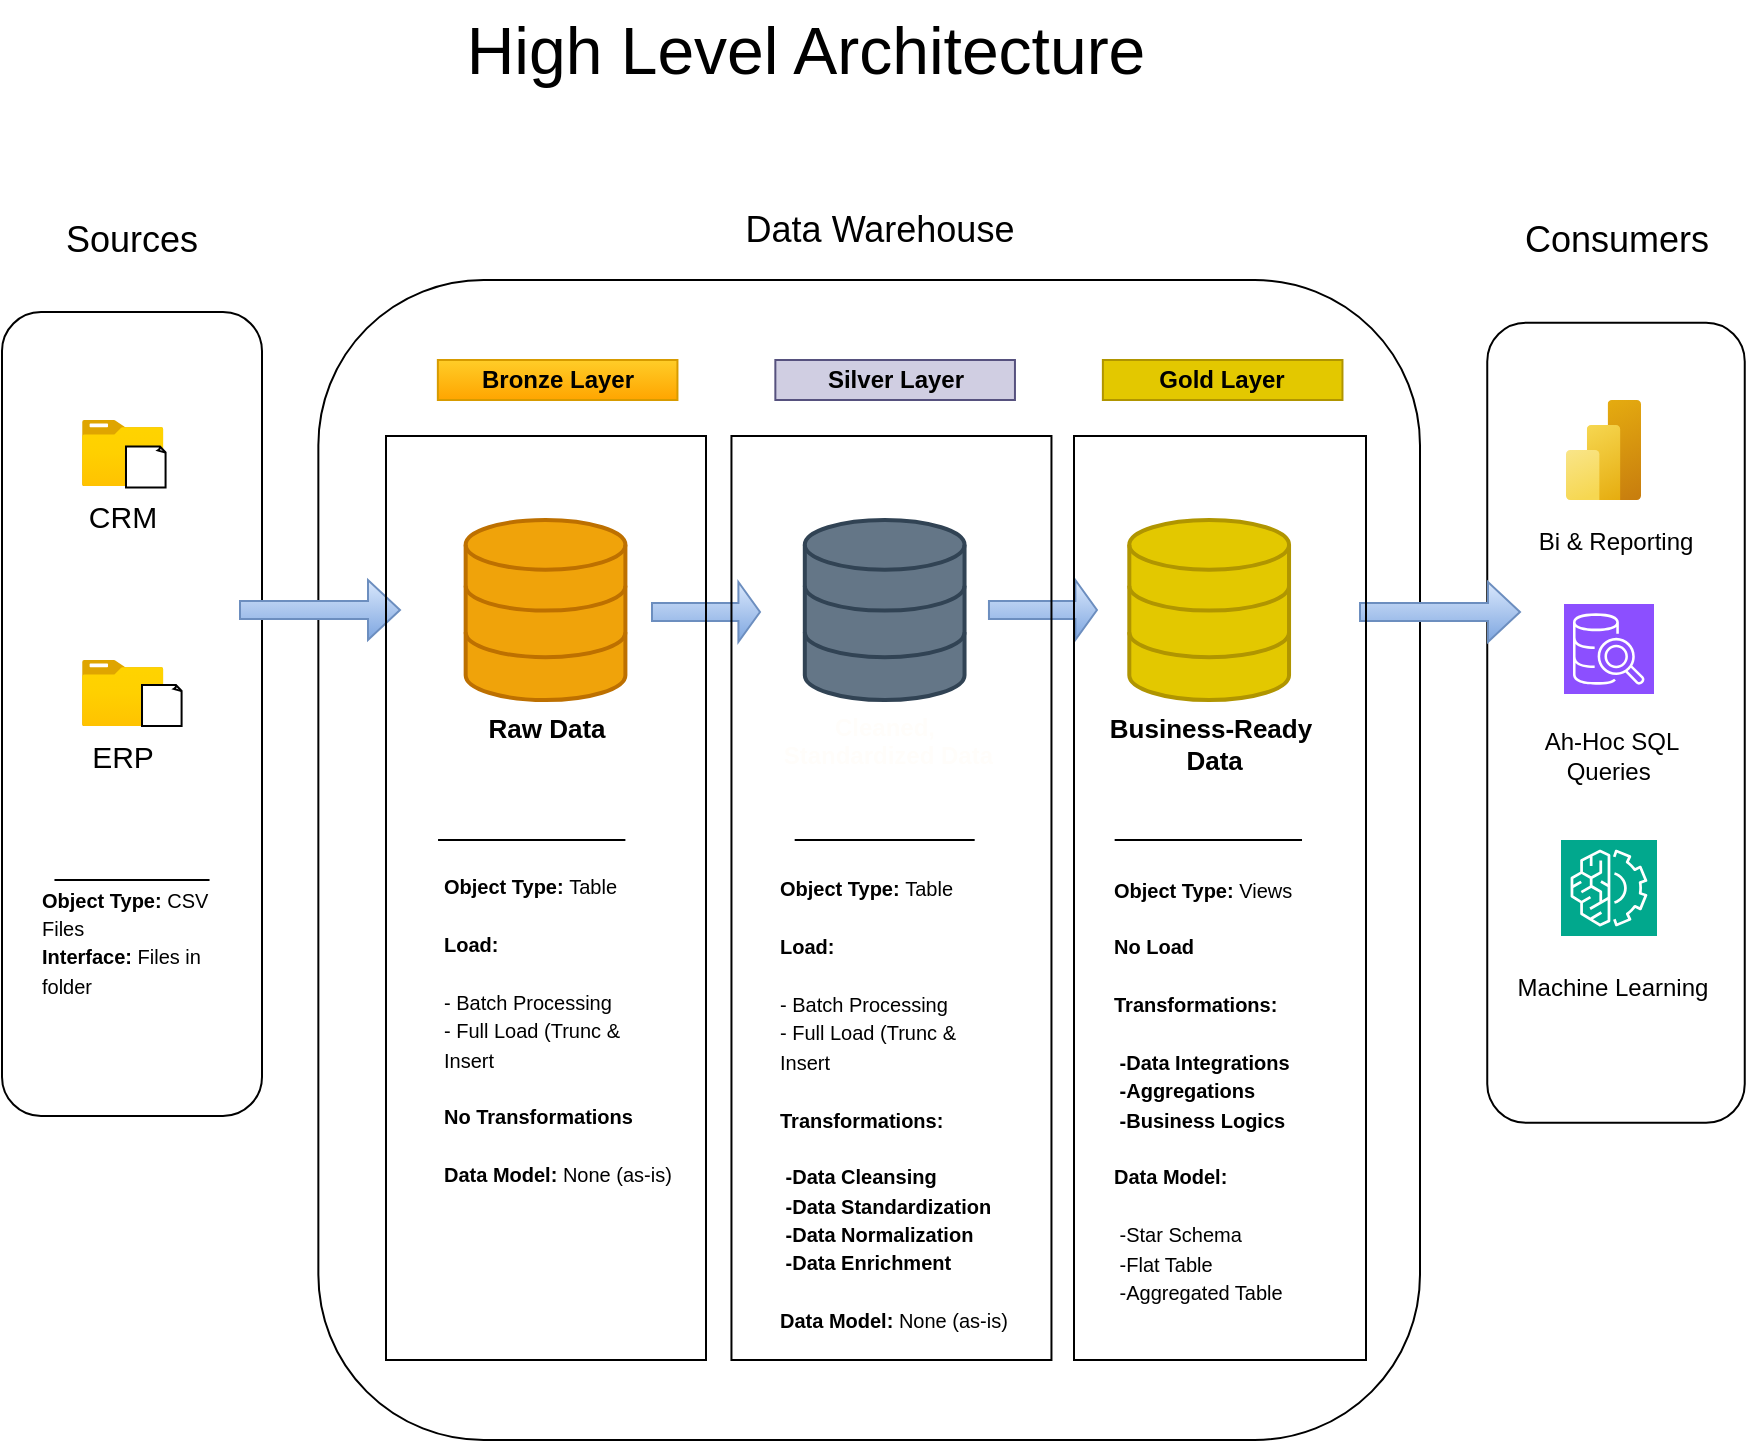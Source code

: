 <mxfile version="28.2.8">
  <diagram name="Page-1" id="K36HcLxeXxF1V2xAlrT7">
    <mxGraphModel dx="2038" dy="648" grid="1" gridSize="10" guides="1" tooltips="1" connect="1" arrows="1" fold="1" page="1" pageScale="1" pageWidth="850" pageHeight="1100" math="0" shadow="0">
      <root>
        <mxCell id="0" />
        <mxCell id="1" parent="0" />
        <mxCell id="r08MEwhrAs-lnxYzfDme-1" value="&lt;font style=&quot;font-size: 33px;&quot;&gt;High Level Architecture&lt;/font&gt;" style="text;html=1;whiteSpace=wrap;strokeColor=none;fillColor=none;align=center;verticalAlign=middle;rounded=0;" parent="1" vertex="1">
          <mxGeometry x="120" y="30" width="400" height="50" as="geometry" />
        </mxCell>
        <mxCell id="Gq1TnJl-iR2hiTpKuQ-t-11" value="" style="rounded=1;whiteSpace=wrap;html=1;rotation=-90;" parent="1" vertex="1">
          <mxGeometry x="525" y="327" width="400" height="128.75" as="geometry" />
        </mxCell>
        <mxCell id="Gq1TnJl-iR2hiTpKuQ-t-12" value="&lt;font style=&quot;font-size: 18px;&quot;&gt;Consumers&lt;/font&gt;" style="rounded=1;whiteSpace=wrap;html=1;strokeColor=none;" parent="1" vertex="1">
          <mxGeometry x="672.5" y="130" width="105" height="40" as="geometry" />
        </mxCell>
        <mxCell id="Gq1TnJl-iR2hiTpKuQ-t-59" value="" style="group" parent="1" vertex="1" connectable="0">
          <mxGeometry x="-73" y="130" width="257" height="435" as="geometry" />
        </mxCell>
        <mxCell id="Gq1TnJl-iR2hiTpKuQ-t-61" value="" style="group" parent="Gq1TnJl-iR2hiTpKuQ-t-59" vertex="1" connectable="0">
          <mxGeometry width="257" height="435" as="geometry" />
        </mxCell>
        <mxCell id="Gq1TnJl-iR2hiTpKuQ-t-5" value="&lt;font style=&quot;font-size: 18px;&quot;&gt;Sources&lt;/font&gt;" style="rounded=1;whiteSpace=wrap;html=1;strokeColor=none;" parent="Gq1TnJl-iR2hiTpKuQ-t-61" vertex="1">
          <mxGeometry x="17.231" width="77.538" height="40" as="geometry" />
        </mxCell>
        <mxCell id="Gq1TnJl-iR2hiTpKuQ-t-56" value="" style="group" parent="Gq1TnJl-iR2hiTpKuQ-t-61" vertex="1" connectable="0">
          <mxGeometry y="45" width="257" height="390" as="geometry" />
        </mxCell>
        <mxCell id="Gq1TnJl-iR2hiTpKuQ-t-3" value="" style="rounded=1;whiteSpace=wrap;html=1;rotation=-90;" parent="Gq1TnJl-iR2hiTpKuQ-t-56" vertex="1">
          <mxGeometry x="-145" y="147" width="402" height="130" as="geometry" />
        </mxCell>
        <mxCell id="Gq1TnJl-iR2hiTpKuQ-t-45" value="" style="group" parent="Gq1TnJl-iR2hiTpKuQ-t-56" vertex="1" connectable="0">
          <mxGeometry x="31.007" y="65" width="49.994" height="167.091" as="geometry" />
        </mxCell>
        <mxCell id="Gq1TnJl-iR2hiTpKuQ-t-30" value="" style="group" parent="Gq1TnJl-iR2hiTpKuQ-t-45" vertex="1" connectable="0">
          <mxGeometry width="49.994" height="47.091" as="geometry" />
        </mxCell>
        <mxCell id="Gq1TnJl-iR2hiTpKuQ-t-24" value="&lt;font style=&quot;font-size: 15px;&quot;&gt;CRM&lt;/font&gt;" style="image;aspect=fixed;html=1;points=[];align=center;fontSize=12;image=img/lib/azure2/general/Folder_Blank.svg;" parent="Gq1TnJl-iR2hiTpKuQ-t-30" vertex="1">
          <mxGeometry width="40.714" height="33.041" as="geometry" />
        </mxCell>
        <mxCell id="Gq1TnJl-iR2hiTpKuQ-t-25" value="" style="whiteSpace=wrap;html=1;shape=mxgraph.basic.document" parent="Gq1TnJl-iR2hiTpKuQ-t-30" vertex="1">
          <mxGeometry x="21.99" y="13.31" width="19.99" height="20.48" as="geometry" />
        </mxCell>
        <mxCell id="Gq1TnJl-iR2hiTpKuQ-t-39" value="" style="group" parent="Gq1TnJl-iR2hiTpKuQ-t-45" vertex="1" connectable="0">
          <mxGeometry y="120" width="49.994" height="47.091" as="geometry" />
        </mxCell>
        <mxCell id="Gq1TnJl-iR2hiTpKuQ-t-40" value="&lt;font style=&quot;font-size: 15px;&quot;&gt;ERP&lt;/font&gt;" style="image;aspect=fixed;html=1;points=[];align=center;fontSize=12;image=img/lib/azure2/general/Folder_Blank.svg;" parent="Gq1TnJl-iR2hiTpKuQ-t-39" vertex="1">
          <mxGeometry width="40.714" height="33.041" as="geometry" />
        </mxCell>
        <mxCell id="Gq1TnJl-iR2hiTpKuQ-t-41" value="" style="whiteSpace=wrap;html=1;shape=mxgraph.basic.document" parent="Gq1TnJl-iR2hiTpKuQ-t-39" vertex="1">
          <mxGeometry x="30" y="12.56" width="19.99" height="20.48" as="geometry" />
        </mxCell>
        <mxCell id="Gq1TnJl-iR2hiTpKuQ-t-50" value="" style="endArrow=none;html=1;rounded=0;" parent="Gq1TnJl-iR2hiTpKuQ-t-56" edge="1">
          <mxGeometry width="50" height="50" relative="1" as="geometry">
            <mxPoint x="17.231" y="295" as="sourcePoint" />
            <mxPoint x="94.769" y="295" as="targetPoint" />
          </mxGeometry>
        </mxCell>
        <mxCell id="Gq1TnJl-iR2hiTpKuQ-t-51" value="&lt;font style=&quot;font-size: 10px;&quot;&gt;&lt;b style=&quot;&quot;&gt;Object Type:&lt;/b&gt; CSV Files&lt;/font&gt;&lt;div&gt;&lt;span style=&quot;background-color: transparent; color: light-dark(rgb(0, 0, 0), rgb(255, 255, 255));&quot;&gt;&lt;font style=&quot;font-size: 10px;&quot;&gt;&lt;b&gt;Interface:&lt;/b&gt; Files in folder&lt;/font&gt;&lt;/span&gt;&lt;/div&gt;&lt;div&gt;&lt;br&gt;&lt;/div&gt;" style="rounded=0;whiteSpace=wrap;html=1;align=left;strokeColor=none;" parent="Gq1TnJl-iR2hiTpKuQ-t-56" vertex="1">
          <mxGeometry x="8.612" y="313" width="90.944" height="40" as="geometry" />
        </mxCell>
        <mxCell id="Gq1TnJl-iR2hiTpKuQ-t-63" value="" style="shape=singleArrow;whiteSpace=wrap;html=1;fillColor=#dae8fc;strokeColor=#6c8ebf;gradientColor=#7ea6e0;" parent="1" vertex="1">
          <mxGeometry x="326" y="321" width="54" height="30" as="geometry" />
        </mxCell>
        <mxCell id="Gq1TnJl-iR2hiTpKuQ-t-8" value="&lt;font style=&quot;font-size: 18px;&quot;&gt;Data Warehouse&lt;/font&gt;" style="rounded=1;whiteSpace=wrap;html=1;strokeColor=none;" parent="1" vertex="1">
          <mxGeometry x="277.135" y="130" width="159.733" height="30" as="geometry" />
        </mxCell>
        <mxCell id="Gq1TnJl-iR2hiTpKuQ-t-18" value="" style="rounded=0;whiteSpace=wrap;html=1;" parent="1" vertex="1">
          <mxGeometry x="200.82" y="250" width="143.9" height="460" as="geometry" />
        </mxCell>
        <mxCell id="Gq1TnJl-iR2hiTpKuQ-t-20" value="" style="rounded=0;whiteSpace=wrap;html=1;" parent="1" vertex="1">
          <mxGeometry x="374.68" y="250" width="135.33" height="460" as="geometry" />
        </mxCell>
        <mxCell id="Gq1TnJl-iR2hiTpKuQ-t-7" value="" style="rounded=1;whiteSpace=wrap;html=1;" parent="1" vertex="1">
          <mxGeometry x="76.18" y="170" width="550.82" height="580" as="geometry" />
        </mxCell>
        <mxCell id="Gq1TnJl-iR2hiTpKuQ-t-13" value="&lt;b&gt;Bronze Layer&lt;/b&gt;" style="rounded=0;whiteSpace=wrap;html=1;fillColor=#ffcd28;strokeColor=#d79b00;gradientColor=#ffa500;" parent="1" vertex="1">
          <mxGeometry x="135.925" y="210" width="119.8" height="20" as="geometry" />
        </mxCell>
        <mxCell id="Gq1TnJl-iR2hiTpKuQ-t-19" value="&lt;b&gt;Silver Layer&lt;/b&gt;" style="rounded=0;whiteSpace=wrap;html=1;fillColor=#d0cee2;strokeColor=#56517e;" parent="1" vertex="1">
          <mxGeometry x="304.675" y="210" width="119.8" height="20" as="geometry" />
        </mxCell>
        <mxCell id="Gq1TnJl-iR2hiTpKuQ-t-21" value="&lt;b&gt;Gold Layer&lt;/b&gt;" style="rounded=0;whiteSpace=wrap;html=1;fillColor=#e3c800;strokeColor=#B09500;fontColor=#000000;" parent="1" vertex="1">
          <mxGeometry x="468.434" y="210" width="119.8" height="20" as="geometry" />
        </mxCell>
        <mxCell id="Gq1TnJl-iR2hiTpKuQ-t-22" value="" style="rounded=0;whiteSpace=wrap;html=1;strokeColor=none;" parent="1" vertex="1">
          <mxGeometry x="457" y="250" width="129.18" height="460" as="geometry" />
        </mxCell>
        <mxCell id="Gq1TnJl-iR2hiTpKuQ-t-52" value="&lt;b&gt;&lt;font style=&quot;font-size: 13px;&quot;&gt;Raw Data&lt;/font&gt;&lt;/b&gt;" style="html=1;verticalLabelPosition=bottom;align=center;labelBackgroundColor=#ffffff;verticalAlign=top;strokeWidth=2;strokeColor=#BD7000;shadow=0;dashed=0;shape=mxgraph.ios7.icons.data;fillColor=#f0a30a;fontColor=#000000;" parent="1" vertex="1">
          <mxGeometry x="149.832" y="290" width="79.867" height="90" as="geometry" />
        </mxCell>
        <mxCell id="Gq1TnJl-iR2hiTpKuQ-t-53" value="&lt;font style=&quot;color: light-dark(rgb(255, 253, 250), rgb(255, 255, 255));&quot;&gt;&lt;b style=&quot;&quot;&gt;Cleaned,&lt;/b&gt;&lt;/font&gt;&lt;div&gt;&lt;font style=&quot;color: light-dark(rgb(255, 253, 250), rgb(255, 255, 255));&quot;&gt;&lt;b style=&quot;&quot;&gt;&amp;nbsp;Standardized Data&lt;/b&gt;&lt;/font&gt;&lt;/div&gt;" style="html=1;verticalLabelPosition=bottom;align=center;labelBackgroundColor=#ffffff;verticalAlign=top;strokeWidth=2;strokeColor=#314354;shadow=0;dashed=0;shape=mxgraph.ios7.icons.data;fillColor=#647687;fontColor=#ffffff;" parent="1" vertex="1">
          <mxGeometry x="319.405" y="290" width="79.867" height="90" as="geometry" />
        </mxCell>
        <mxCell id="Gq1TnJl-iR2hiTpKuQ-t-54" value="&lt;font style=&quot;font-size: 13px;&quot;&gt;&lt;b&gt;Business-Ready&lt;/b&gt;&lt;/font&gt;&lt;div&gt;&lt;font style=&quot;font-size: 13px;&quot;&gt;&lt;b&gt;&amp;nbsp;Data&lt;/b&gt;&lt;/font&gt;&lt;/div&gt;" style="html=1;verticalLabelPosition=bottom;align=center;labelBackgroundColor=#ffffff;verticalAlign=top;strokeWidth=2;strokeColor=#B09500;shadow=0;dashed=0;shape=mxgraph.ios7.icons.data;fillColor=#e3c800;fontColor=#000000;" parent="1" vertex="1">
          <mxGeometry x="481.652" y="290" width="79.867" height="90" as="geometry" />
        </mxCell>
        <mxCell id="Gq1TnJl-iR2hiTpKuQ-t-72" value="" style="endArrow=none;html=1;rounded=0;" parent="1" edge="1">
          <mxGeometry width="50" height="50" relative="1" as="geometry">
            <mxPoint x="136.024" y="450" as="sourcePoint" />
            <mxPoint x="229.697" y="450" as="targetPoint" />
          </mxGeometry>
        </mxCell>
        <mxCell id="F63ZGUxROzA7jD6wJChK-16" value="&lt;font style=&quot;font-size: 10px;&quot;&gt;&lt;b style=&quot;&quot;&gt;Object Type:&lt;/b&gt;&amp;nbsp;Table&lt;/font&gt;&lt;div&gt;&lt;font style=&quot;font-size: 10px;&quot;&gt;&lt;br&gt;&lt;/font&gt;&lt;div&gt;&lt;span style=&quot;background-color: transparent; color: light-dark(rgb(0, 0, 0), rgb(255, 255, 255));&quot;&gt;&lt;font style=&quot;font-size: 10px;&quot;&gt;&lt;b&gt;Load:&lt;/b&gt;&amp;nbsp;&lt;/font&gt;&lt;/span&gt;&lt;/div&gt;&lt;div&gt;&lt;span style=&quot;background-color: transparent; color: light-dark(rgb(0, 0, 0), rgb(255, 255, 255));&quot;&gt;&lt;font style=&quot;font-size: 10px;&quot;&gt;&lt;br&gt;&lt;/font&gt;&lt;/span&gt;&lt;/div&gt;&lt;div&gt;&lt;span style=&quot;background-color: transparent; color: light-dark(rgb(0, 0, 0), rgb(255, 255, 255));&quot;&gt;&lt;font style=&quot;font-size: 10px;&quot;&gt;- Batch Processing&lt;/font&gt;&lt;/span&gt;&lt;/div&gt;&lt;div&gt;&lt;span style=&quot;background-color: transparent; color: light-dark(rgb(0, 0, 0), rgb(255, 255, 255));&quot;&gt;&lt;font style=&quot;font-size: 10px;&quot;&gt;- Full Load (Trunc &amp;amp;&amp;nbsp; &amp;nbsp; &amp;nbsp; Insert&lt;/font&gt;&lt;/span&gt;&lt;/div&gt;&lt;div&gt;&lt;span style=&quot;background-color: transparent; color: light-dark(rgb(0, 0, 0), rgb(255, 255, 255));&quot;&gt;&lt;font style=&quot;font-size: 10px;&quot;&gt;&lt;br&gt;&lt;/font&gt;&lt;/span&gt;&lt;/div&gt;&lt;div&gt;&lt;span style=&quot;background-color: transparent; color: light-dark(rgb(0, 0, 0), rgb(255, 255, 255));&quot;&gt;&lt;font style=&quot;font-size: 10px;&quot;&gt;&lt;b&gt;No Transformations&lt;/b&gt;&lt;/font&gt;&lt;/span&gt;&lt;/div&gt;&lt;div&gt;&lt;font style=&quot;font-size: 10px;&quot;&gt;&lt;br style=&quot;&quot;&gt;&lt;/font&gt;&lt;/div&gt;&lt;/div&gt;&lt;div&gt;&lt;font style=&quot;font-size: 10px;&quot;&gt;&lt;b&gt;Data Model:&lt;/b&gt; None (as-is)&lt;/font&gt;&lt;/div&gt;" style="rounded=0;whiteSpace=wrap;html=1;strokeColor=none;align=left;" vertex="1" parent="1">
          <mxGeometry x="137" y="460" width="116.86" height="170" as="geometry" />
        </mxCell>
        <mxCell id="Gq1TnJl-iR2hiTpKuQ-t-64" value="" style="shape=singleArrow;whiteSpace=wrap;html=1;fillColor=#dae8fc;strokeColor=#6c8ebf;gradientColor=#7ea6e0;" parent="1" vertex="1">
          <mxGeometry x="411.48" y="320" width="54" height="30" as="geometry" />
        </mxCell>
        <mxCell id="F63ZGUxROzA7jD6wJChK-20" value="&lt;font style=&quot;font-size: 10px;&quot;&gt;&lt;b style=&quot;&quot;&gt;Object Type:&lt;/b&gt;&amp;nbsp;Table&lt;/font&gt;&lt;div&gt;&lt;font style=&quot;font-size: 10px;&quot;&gt;&lt;br&gt;&lt;/font&gt;&lt;div&gt;&lt;span style=&quot;background-color: transparent; color: light-dark(rgb(0, 0, 0), rgb(255, 255, 255));&quot;&gt;&lt;font style=&quot;font-size: 10px;&quot;&gt;&lt;b&gt;Load:&lt;/b&gt;&amp;nbsp;&lt;/font&gt;&lt;/span&gt;&lt;/div&gt;&lt;div&gt;&lt;span style=&quot;background-color: transparent; color: light-dark(rgb(0, 0, 0), rgb(255, 255, 255));&quot;&gt;&lt;font style=&quot;font-size: 10px;&quot;&gt;&lt;br&gt;&lt;/font&gt;&lt;/span&gt;&lt;/div&gt;&lt;div&gt;&lt;span style=&quot;background-color: transparent; color: light-dark(rgb(0, 0, 0), rgb(255, 255, 255));&quot;&gt;&lt;font style=&quot;font-size: 10px;&quot;&gt;- Batch Processing&lt;/font&gt;&lt;/span&gt;&lt;/div&gt;&lt;div&gt;&lt;span style=&quot;background-color: transparent; color: light-dark(rgb(0, 0, 0), rgb(255, 255, 255));&quot;&gt;&lt;font style=&quot;font-size: 10px;&quot;&gt;- Full Load (Trunc &amp;amp;&amp;nbsp; &amp;nbsp; &amp;nbsp; Insert&lt;/font&gt;&lt;/span&gt;&lt;/div&gt;&lt;div&gt;&lt;b style=&quot;font-size: 10px; background-color: transparent; color: light-dark(rgb(0, 0, 0), rgb(255, 255, 255));&quot;&gt;&lt;br&gt;&lt;/b&gt;&lt;/div&gt;&lt;div&gt;&lt;b style=&quot;font-size: 10px; background-color: transparent; color: light-dark(rgb(0, 0, 0), rgb(255, 255, 255));&quot;&gt;Transformations:&amp;nbsp;&lt;/b&gt;&lt;/div&gt;&lt;div&gt;&lt;b style=&quot;font-size: 10px; background-color: transparent; color: light-dark(rgb(0, 0, 0), rgb(255, 255, 255));&quot;&gt;&lt;br&gt;&lt;/b&gt;&lt;/div&gt;&lt;div&gt;&lt;b style=&quot;font-size: 10px; background-color: transparent; color: light-dark(rgb(0, 0, 0), rgb(255, 255, 255));&quot;&gt;&amp;nbsp;-Data Cleansing&lt;/b&gt;&lt;/div&gt;&lt;div&gt;&lt;b style=&quot;font-size: 10px; background-color: transparent; color: light-dark(rgb(0, 0, 0), rgb(255, 255, 255));&quot;&gt;&amp;nbsp;-Data Standardization&lt;/b&gt;&lt;/div&gt;&lt;div&gt;&lt;b style=&quot;font-size: 10px; background-color: transparent; color: light-dark(rgb(0, 0, 0), rgb(255, 255, 255));&quot;&gt;&amp;nbsp;-Data Normalization&lt;/b&gt;&lt;/div&gt;&lt;div&gt;&lt;span style=&quot;font-size: 10px;&quot;&gt;&lt;b&gt;&amp;nbsp;-Data Enrichment&lt;/b&gt;&lt;/span&gt;&lt;/div&gt;&lt;div&gt;&lt;font style=&quot;font-size: 10px;&quot;&gt;&lt;br style=&quot;&quot;&gt;&lt;/font&gt;&lt;/div&gt;&lt;/div&gt;&lt;div&gt;&lt;font style=&quot;font-size: 10px;&quot;&gt;&lt;b&gt;Data Model:&lt;/b&gt; None (as-is)&lt;/font&gt;&lt;/div&gt;" style="rounded=0;whiteSpace=wrap;html=1;strokeColor=none;align=left;" vertex="1" parent="1">
          <mxGeometry x="305" y="462" width="120" height="240" as="geometry" />
        </mxCell>
        <mxCell id="F63ZGUxROzA7jD6wJChK-21" value="&lt;font style=&quot;font-size: 10px;&quot;&gt;&lt;b style=&quot;&quot;&gt;Object Type:&lt;/b&gt;&amp;nbsp;Views&lt;/font&gt;&lt;div&gt;&lt;font style=&quot;font-size: 10px;&quot;&gt;&lt;br&gt;&lt;/font&gt;&lt;div&gt;&lt;span style=&quot;font-size: 10px;&quot;&gt;&lt;b&gt;No Load&lt;/b&gt;&lt;/span&gt;&lt;/div&gt;&lt;div&gt;&lt;span style=&quot;background-color: transparent; color: light-dark(rgb(0, 0, 0), rgb(255, 255, 255));&quot;&gt;&lt;font style=&quot;font-size: 10px;&quot;&gt;&lt;br&gt;&lt;/font&gt;&lt;/span&gt;&lt;/div&gt;&lt;div&gt;&lt;b style=&quot;font-size: 10px; background-color: transparent; color: light-dark(rgb(0, 0, 0), rgb(255, 255, 255));&quot;&gt;Transformations:&amp;nbsp;&lt;/b&gt;&lt;/div&gt;&lt;div&gt;&lt;b style=&quot;font-size: 10px; background-color: transparent; color: light-dark(rgb(0, 0, 0), rgb(255, 255, 255));&quot;&gt;&lt;br&gt;&lt;/b&gt;&lt;/div&gt;&lt;div&gt;&lt;b style=&quot;font-size: 10px; background-color: transparent; color: light-dark(rgb(0, 0, 0), rgb(255, 255, 255));&quot;&gt;&amp;nbsp;-Data Integrations&lt;/b&gt;&lt;/div&gt;&lt;div&gt;&lt;b style=&quot;font-size: 10px; background-color: transparent; color: light-dark(rgb(0, 0, 0), rgb(255, 255, 255));&quot;&gt;&amp;nbsp;-Aggregations&lt;/b&gt;&lt;/div&gt;&lt;div&gt;&lt;b style=&quot;font-size: 10px; background-color: transparent; color: light-dark(rgb(0, 0, 0), rgb(255, 255, 255));&quot;&gt;&amp;nbsp;-Business Logics&lt;/b&gt;&lt;/div&gt;&lt;div&gt;&lt;font style=&quot;font-size: 10px;&quot;&gt;&lt;br style=&quot;&quot;&gt;&lt;/font&gt;&lt;/div&gt;&lt;/div&gt;&lt;div&gt;&lt;font style=&quot;font-size: 10px;&quot;&gt;&lt;b&gt;Data Model:&lt;/b&gt;&amp;nbsp;&lt;/font&gt;&lt;/div&gt;&lt;div&gt;&lt;font style=&quot;font-size: 10px;&quot;&gt;&amp;nbsp;&lt;/font&gt;&lt;/div&gt;&lt;div&gt;&lt;font style=&quot;font-size: 10px;&quot;&gt;&amp;nbsp;-Star Schema&lt;/font&gt;&lt;/div&gt;&lt;div&gt;&lt;font style=&quot;font-size: 10px;&quot;&gt;&amp;nbsp;-Flat Table&lt;/font&gt;&lt;/div&gt;&lt;div&gt;&lt;font style=&quot;font-size: 10px;&quot;&gt;&amp;nbsp;-Aggregated Table&lt;/font&gt;&lt;/div&gt;" style="rounded=0;whiteSpace=wrap;html=1;strokeColor=none;align=left;" vertex="1" parent="1">
          <mxGeometry x="472.48" y="460" width="99.52" height="230" as="geometry" />
        </mxCell>
        <mxCell id="Gq1TnJl-iR2hiTpKuQ-t-76" value="" style="endArrow=none;html=1;rounded=0;" parent="1" edge="1">
          <mxGeometry width="50" height="50" relative="1" as="geometry">
            <mxPoint x="314.34" y="450" as="sourcePoint" />
            <mxPoint x="404.34" y="450" as="targetPoint" />
          </mxGeometry>
        </mxCell>
        <mxCell id="Gq1TnJl-iR2hiTpKuQ-t-62" value="" style="shape=singleArrow;whiteSpace=wrap;html=1;fillColor=#dae8fc;strokeColor=#6c8ebf;gradientColor=#7ea6e0;" parent="1" vertex="1">
          <mxGeometry x="37" y="320" width="80" height="30" as="geometry" />
        </mxCell>
        <mxCell id="F63ZGUxROzA7jD6wJChK-24" value="" style="shape=singleArrow;whiteSpace=wrap;html=1;fillColor=#dae8fc;strokeColor=#6c8ebf;gradientColor=#7ea6e0;" vertex="1" parent="1">
          <mxGeometry x="243" y="321" width="54" height="30" as="geometry" />
        </mxCell>
        <mxCell id="F63ZGUxROzA7jD6wJChK-25" value="" style="shape=singleArrow;whiteSpace=wrap;html=1;fillColor=#dae8fc;strokeColor=#6c8ebf;gradientColor=#7ea6e0;" vertex="1" parent="1">
          <mxGeometry x="597" y="321" width="80" height="30" as="geometry" />
        </mxCell>
        <mxCell id="F63ZGUxROzA7jD6wJChK-27" value="" style="endArrow=none;html=1;rounded=0;" edge="1" parent="1">
          <mxGeometry width="50" height="50" relative="1" as="geometry">
            <mxPoint x="474.33" y="450" as="sourcePoint" />
            <mxPoint x="568.003" y="450" as="targetPoint" />
          </mxGeometry>
        </mxCell>
        <mxCell id="F63ZGUxROzA7jD6wJChK-34" value="" style="image;aspect=fixed;html=1;points=[];align=center;fontSize=12;image=img/lib/azure2/analytics/Power_BI_Embedded.svg;" vertex="1" parent="1">
          <mxGeometry x="700" y="230" width="37.5" height="50" as="geometry" />
        </mxCell>
        <mxCell id="F63ZGUxROzA7jD6wJChK-35" value="Bi &amp;amp; Reporting" style="rounded=0;whiteSpace=wrap;html=1;strokeColor=none;" vertex="1" parent="1">
          <mxGeometry x="665" y="286" width="120" height="30" as="geometry" />
        </mxCell>
        <mxCell id="F63ZGUxROzA7jD6wJChK-36" value="" style="rounded=0;whiteSpace=wrap;html=1;fillColor=none;" vertex="1" parent="1">
          <mxGeometry x="110" y="248" width="160" height="462" as="geometry" />
        </mxCell>
        <mxCell id="F63ZGUxROzA7jD6wJChK-37" value="" style="rounded=0;whiteSpace=wrap;html=1;fillColor=none;" vertex="1" parent="1">
          <mxGeometry x="282.73" y="248" width="160" height="462" as="geometry" />
        </mxCell>
        <mxCell id="F63ZGUxROzA7jD6wJChK-39" value="" style="rounded=0;whiteSpace=wrap;html=1;fillColor=none;" vertex="1" parent="1">
          <mxGeometry x="454" y="248" width="146" height="462" as="geometry" />
        </mxCell>
        <mxCell id="F63ZGUxROzA7jD6wJChK-40" value="" style="sketch=0;points=[[0,0,0],[0.25,0,0],[0.5,0,0],[0.75,0,0],[1,0,0],[0,1,0],[0.25,1,0],[0.5,1,0],[0.75,1,0],[1,1,0],[0,0.25,0],[0,0.5,0],[0,0.75,0],[1,0.25,0],[1,0.5,0],[1,0.75,0]];outlineConnect=0;fontColor=#232F3E;fillColor=#8C4FFF;strokeColor=#ffffff;dashed=0;verticalLabelPosition=bottom;verticalAlign=top;align=center;html=1;fontSize=12;fontStyle=0;aspect=fixed;shape=mxgraph.aws4.resourceIcon;resIcon=mxgraph.aws4.sql_workbench;" vertex="1" parent="1">
          <mxGeometry x="699" y="332" width="45" height="45" as="geometry" />
        </mxCell>
        <mxCell id="F63ZGUxROzA7jD6wJChK-41" value="Ah-Hoc SQL Queries&amp;nbsp;" style="rounded=0;whiteSpace=wrap;html=1;strokeColor=none;" vertex="1" parent="1">
          <mxGeometry x="683" y="390" width="80" height="36" as="geometry" />
        </mxCell>
        <mxCell id="F63ZGUxROzA7jD6wJChK-42" value="" style="sketch=0;points=[[0,0,0],[0.25,0,0],[0.5,0,0],[0.75,0,0],[1,0,0],[0,1,0],[0.25,1,0],[0.5,1,0],[0.75,1,0],[1,1,0],[0,0.25,0],[0,0.5,0],[0,0.75,0],[1,0.25,0],[1,0.5,0],[1,0.75,0]];outlineConnect=0;fontColor=#232F3E;fillColor=#01A88D;strokeColor=#ffffff;dashed=0;verticalLabelPosition=bottom;verticalAlign=top;align=center;html=1;fontSize=12;fontStyle=0;aspect=fixed;shape=mxgraph.aws4.resourceIcon;resIcon=mxgraph.aws4.machine_learning;" vertex="1" parent="1">
          <mxGeometry x="697.5" y="450" width="48" height="48" as="geometry" />
        </mxCell>
        <mxCell id="F63ZGUxROzA7jD6wJChK-44" value="Machine Learning" style="rounded=0;whiteSpace=wrap;html=1;strokeColor=none;" vertex="1" parent="1">
          <mxGeometry x="670.5" y="508" width="105" height="32" as="geometry" />
        </mxCell>
      </root>
    </mxGraphModel>
  </diagram>
</mxfile>
